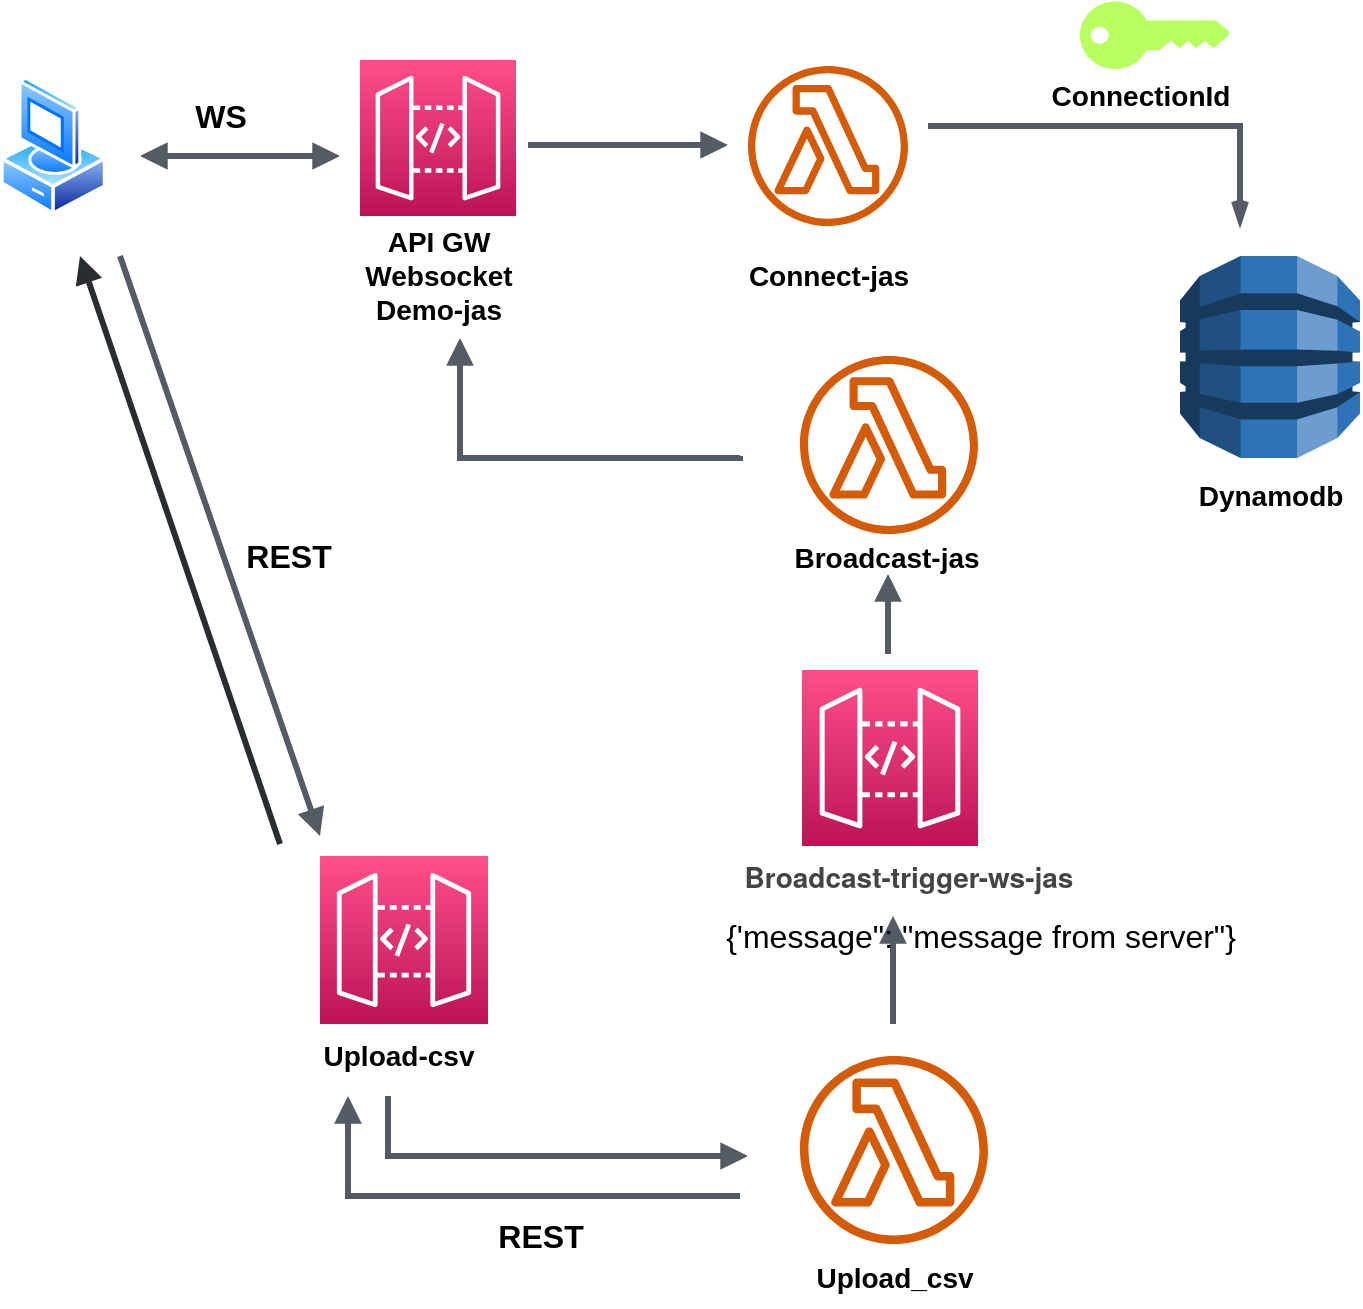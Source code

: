 <mxfile version="18.0.8" type="github">
  <diagram id="rTi6_6Ue5_z2AD2rRxnd" name="Page-1">
    <mxGraphModel dx="805" dy="752" grid="1" gridSize="10" guides="1" tooltips="1" connect="1" arrows="1" fold="1" page="1" pageScale="1" pageWidth="827" pageHeight="1169" math="0" shadow="0">
      <root>
        <mxCell id="0" />
        <mxCell id="1" parent="0" />
        <mxCell id="bZUuZDFxQb43LK0sP3E3-1" value="" style="aspect=fixed;perimeter=ellipsePerimeter;html=1;align=center;shadow=0;dashed=0;spacingTop=3;image;image=img/lib/active_directory/vista_client.svg;" parent="1" vertex="1">
          <mxGeometry x="40" y="200" width="53.2" height="70" as="geometry" />
        </mxCell>
        <mxCell id="bZUuZDFxQb43LK0sP3E3-4" value="" style="edgeStyle=orthogonalEdgeStyle;html=1;endArrow=block;elbow=vertical;startArrow=block;startFill=1;endFill=1;strokeColor=#545B64;rounded=0;strokeWidth=3;" parent="1" edge="1">
          <mxGeometry width="100" relative="1" as="geometry">
            <mxPoint x="110" y="240" as="sourcePoint" />
            <mxPoint x="210" y="240" as="targetPoint" />
            <Array as="points">
              <mxPoint x="160" y="240" />
              <mxPoint x="160" y="240" />
            </Array>
          </mxGeometry>
        </mxCell>
        <mxCell id="bZUuZDFxQb43LK0sP3E3-8" value="" style="sketch=0;points=[[0,0,0],[0.25,0,0],[0.5,0,0],[0.75,0,0],[1,0,0],[0,1,0],[0.25,1,0],[0.5,1,0],[0.75,1,0],[1,1,0],[0,0.25,0],[0,0.5,0],[0,0.75,0],[1,0.25,0],[1,0.5,0],[1,0.75,0]];outlineConnect=0;fontColor=#232F3E;gradientColor=#FF4F8B;gradientDirection=north;fillColor=#BC1356;strokeColor=#ffffff;dashed=0;verticalLabelPosition=bottom;verticalAlign=top;align=center;html=1;fontSize=12;fontStyle=0;aspect=fixed;shape=mxgraph.aws4.resourceIcon;resIcon=mxgraph.aws4.api_gateway;" parent="1" vertex="1">
          <mxGeometry x="220" y="192" width="78" height="78" as="geometry" />
        </mxCell>
        <mxCell id="bZUuZDFxQb43LK0sP3E3-9" value="&lt;font style=&quot;font-size: 14px;&quot;&gt;&lt;b&gt;API GW&lt;br&gt;Websocket&lt;br&gt;Demo-jas&lt;/b&gt;&lt;br&gt;&lt;/font&gt;" style="text;html=1;resizable=0;autosize=1;align=center;verticalAlign=middle;points=[];fillColor=none;strokeColor=none;rounded=0;" parent="1" vertex="1">
          <mxGeometry x="214" y="275" width="90" height="50" as="geometry" />
        </mxCell>
        <mxCell id="bZUuZDFxQb43LK0sP3E3-10" value="" style="edgeStyle=orthogonalEdgeStyle;html=1;endArrow=block;elbow=vertical;startArrow=none;endFill=1;strokeColor=#545B64;rounded=0;fontSize=14;strokeWidth=3;" parent="1" edge="1">
          <mxGeometry width="100" relative="1" as="geometry">
            <mxPoint x="304" y="234.5" as="sourcePoint" />
            <mxPoint x="404" y="234.5" as="targetPoint" />
            <Array as="points">
              <mxPoint x="354" y="234.5" />
              <mxPoint x="354" y="234.5" />
            </Array>
          </mxGeometry>
        </mxCell>
        <mxCell id="bZUuZDFxQb43LK0sP3E3-11" value="" style="sketch=0;outlineConnect=0;fontColor=#232F3E;gradientColor=none;fillColor=#D45B07;strokeColor=none;dashed=0;verticalLabelPosition=bottom;verticalAlign=top;align=center;html=1;fontSize=12;fontStyle=0;aspect=fixed;pointerEvents=1;shape=mxgraph.aws4.lambda_function;" parent="1" vertex="1">
          <mxGeometry x="414" y="195" width="80" height="80" as="geometry" />
        </mxCell>
        <mxCell id="bZUuZDFxQb43LK0sP3E3-12" value="&lt;b&gt;Connect-jas&lt;/b&gt;" style="text;html=1;resizable=0;autosize=1;align=center;verticalAlign=middle;points=[];fillColor=none;strokeColor=none;rounded=0;fontSize=14;" parent="1" vertex="1">
          <mxGeometry x="404" y="290" width="100" height="20" as="geometry" />
        </mxCell>
        <mxCell id="8N_Um-1NhGKdSEiVzg2h-1" value="" style="outlineConnect=0;dashed=0;verticalLabelPosition=bottom;verticalAlign=top;align=center;html=1;shape=mxgraph.aws3.dynamo_db;fillColor=#2E73B8;gradientColor=none;fontSize=14;" vertex="1" parent="1">
          <mxGeometry x="630" y="290" width="90" height="101" as="geometry" />
        </mxCell>
        <mxCell id="8N_Um-1NhGKdSEiVzg2h-2" value="" style="edgeStyle=orthogonalEdgeStyle;html=1;endArrow=openThin;elbow=vertical;startArrow=none;endFill=0;strokeColor=#545B64;rounded=0;fontSize=14;strokeWidth=3;" edge="1" parent="1">
          <mxGeometry width="100" relative="1" as="geometry">
            <mxPoint x="504" y="225" as="sourcePoint" />
            <mxPoint x="660" y="275" as="targetPoint" />
            <Array as="points">
              <mxPoint x="660" y="225" />
              <mxPoint x="660" y="275" />
            </Array>
          </mxGeometry>
        </mxCell>
        <mxCell id="8N_Um-1NhGKdSEiVzg2h-3" value="&lt;b&gt;ConnectionId&lt;/b&gt;" style="text;html=1;resizable=0;autosize=1;align=center;verticalAlign=middle;points=[];fillColor=none;strokeColor=none;rounded=0;fontSize=14;" vertex="1" parent="1">
          <mxGeometry x="560" y="200" width="100" height="20" as="geometry" />
        </mxCell>
        <mxCell id="8N_Um-1NhGKdSEiVzg2h-4" value="" style="points=[[0,0.5,0],[0.24,0,0],[0.5,0.28,0],[0.995,0.475,0],[0.5,0.72,0],[0.24,1,0]];verticalLabelPosition=bottom;sketch=0;html=1;verticalAlign=top;aspect=fixed;align=center;pointerEvents=1;shape=mxgraph.cisco19.key;fillColor=#BAFF61;strokeColor=#d6b656;fontSize=14;" vertex="1" parent="1">
          <mxGeometry x="580" y="162.75" width="75" height="33.75" as="geometry" />
        </mxCell>
        <mxCell id="8N_Um-1NhGKdSEiVzg2h-5" value="&lt;font style=&quot;font-size: 14px;&quot;&gt;&lt;b&gt;Dynamodb&lt;/b&gt;&lt;/font&gt;" style="text;html=1;resizable=0;autosize=1;align=center;verticalAlign=middle;points=[];fillColor=none;strokeColor=none;rounded=0;fontSize=14;" vertex="1" parent="1">
          <mxGeometry x="630" y="400" width="90" height="20" as="geometry" />
        </mxCell>
        <mxCell id="8N_Um-1NhGKdSEiVzg2h-7" value="" style="edgeStyle=orthogonalEdgeStyle;html=1;endArrow=none;elbow=vertical;startArrow=block;startFill=1;strokeColor=#545B64;rounded=0;fontSize=14;strokeWidth=3;" edge="1" parent="1">
          <mxGeometry width="100" relative="1" as="geometry">
            <mxPoint x="270" y="331" as="sourcePoint" />
            <mxPoint x="410" y="390" as="targetPoint" />
            <Array as="points">
              <mxPoint x="270" y="391" />
            </Array>
          </mxGeometry>
        </mxCell>
        <mxCell id="8N_Um-1NhGKdSEiVzg2h-9" value="" style="sketch=0;outlineConnect=0;fontColor=#232F3E;gradientColor=none;fillColor=#D45B07;strokeColor=none;dashed=0;verticalLabelPosition=bottom;verticalAlign=top;align=center;html=1;fontSize=12;fontStyle=0;aspect=fixed;pointerEvents=1;shape=mxgraph.aws4.lambda_function;" vertex="1" parent="1">
          <mxGeometry x="440" y="340" width="89" height="89" as="geometry" />
        </mxCell>
        <mxCell id="8N_Um-1NhGKdSEiVzg2h-10" value="&lt;b&gt;Broadcast-jas&lt;br&gt;&lt;br&gt;&lt;/b&gt;" style="text;html=1;resizable=0;autosize=1;align=center;verticalAlign=middle;points=[];fillColor=none;strokeColor=none;rounded=0;fontSize=14;strokeWidth=3;" vertex="1" parent="1">
          <mxGeometry x="428" y="429" width="110" height="40" as="geometry" />
        </mxCell>
        <mxCell id="8N_Um-1NhGKdSEiVzg2h-11" value="" style="sketch=0;points=[[0,0,0],[0.25,0,0],[0.5,0,0],[0.75,0,0],[1,0,0],[0,1,0],[0.25,1,0],[0.5,1,0],[0.75,1,0],[1,1,0],[0,0.25,0],[0,0.5,0],[0,0.75,0],[1,0.25,0],[1,0.5,0],[1,0.75,0]];outlineConnect=0;fontColor=#232F3E;gradientColor=#FF4F8B;gradientDirection=north;fillColor=#BC1356;strokeColor=#ffffff;dashed=0;verticalLabelPosition=bottom;verticalAlign=top;align=center;html=1;fontSize=12;fontStyle=0;aspect=fixed;shape=mxgraph.aws4.resourceIcon;resIcon=mxgraph.aws4.api_gateway;" vertex="1" parent="1">
          <mxGeometry x="441" y="497" width="88" height="88" as="geometry" />
        </mxCell>
        <mxCell id="8N_Um-1NhGKdSEiVzg2h-12" value="" style="edgeStyle=orthogonalEdgeStyle;html=1;endArrow=none;elbow=vertical;startArrow=block;startFill=1;strokeColor=#545B64;rounded=0;fontSize=14;strokeWidth=3;" edge="1" parent="1">
          <mxGeometry width="100" relative="1" as="geometry">
            <mxPoint x="484" y="449" as="sourcePoint" />
            <mxPoint x="484" y="489" as="targetPoint" />
          </mxGeometry>
        </mxCell>
        <mxCell id="8N_Um-1NhGKdSEiVzg2h-13" value="&lt;div style=&quot;text-align: left;&quot;&gt;&lt;font face=&quot;Helvetica Neue, Arial, Helvetica, sans-serif&quot; color=&quot;#444444&quot;&gt;&lt;span style=&quot;background-color: rgb(255, 255, 255);&quot;&gt;&lt;b&gt;Broadcast-trigger-ws-jas&lt;/b&gt;&lt;/span&gt;&lt;/font&gt;&lt;/div&gt;" style="text;html=1;resizable=0;autosize=1;align=center;verticalAlign=middle;points=[];fillColor=none;strokeColor=none;rounded=0;fontSize=14;" vertex="1" parent="1">
          <mxGeometry x="404" y="590" width="180" height="20" as="geometry" />
        </mxCell>
        <mxCell id="8N_Um-1NhGKdSEiVzg2h-14" value="" style="sketch=0;points=[[0,0,0],[0.25,0,0],[0.5,0,0],[0.75,0,0],[1,0,0],[0,1,0],[0.25,1,0],[0.5,1,0],[0.75,1,0],[1,1,0],[0,0.25,0],[0,0.5,0],[0,0.75,0],[1,0.25,0],[1,0.5,0],[1,0.75,0]];outlineConnect=0;fontColor=#232F3E;gradientColor=#FF4F8B;gradientDirection=north;fillColor=#BC1356;strokeColor=#ffffff;dashed=0;verticalLabelPosition=bottom;verticalAlign=top;align=center;html=1;fontSize=12;fontStyle=0;aspect=fixed;shape=mxgraph.aws4.resourceIcon;resIcon=mxgraph.aws4.api_gateway;" vertex="1" parent="1">
          <mxGeometry x="200" y="590" width="84" height="84" as="geometry" />
        </mxCell>
        <mxCell id="8N_Um-1NhGKdSEiVzg2h-15" value="&lt;b&gt;Upload-csv&lt;/b&gt;" style="text;html=1;align=center;verticalAlign=middle;resizable=0;points=[];autosize=1;strokeColor=none;fillColor=none;fontSize=14;" vertex="1" parent="1">
          <mxGeometry x="194" y="680" width="90" height="20" as="geometry" />
        </mxCell>
        <mxCell id="8N_Um-1NhGKdSEiVzg2h-16" value="" style="html=1;endArrow=none;elbow=vertical;startArrow=block;startFill=1;strokeColor=#292C30;rounded=0;fontSize=14;strokeWidth=3;" edge="1" parent="1">
          <mxGeometry width="100" relative="1" as="geometry">
            <mxPoint x="80" y="290" as="sourcePoint" />
            <mxPoint x="180" y="584" as="targetPoint" />
          </mxGeometry>
        </mxCell>
        <mxCell id="8N_Um-1NhGKdSEiVzg2h-17" value="" style="html=1;endArrow=block;elbow=vertical;startArrow=none;endFill=1;strokeColor=#545B64;rounded=0;fontSize=14;strokeWidth=3;" edge="1" parent="1">
          <mxGeometry width="100" relative="1" as="geometry">
            <mxPoint x="100" y="290" as="sourcePoint" />
            <mxPoint x="200" y="580" as="targetPoint" />
          </mxGeometry>
        </mxCell>
        <mxCell id="8N_Um-1NhGKdSEiVzg2h-18" value="&lt;b&gt;&lt;font style=&quot;font-size: 16px;&quot;&gt;WS&lt;/font&gt;&lt;/b&gt;" style="text;html=1;align=center;verticalAlign=middle;resizable=0;points=[];autosize=1;strokeColor=none;fillColor=none;fontSize=14;" vertex="1" parent="1">
          <mxGeometry x="130" y="210" width="40" height="20" as="geometry" />
        </mxCell>
        <mxCell id="8N_Um-1NhGKdSEiVzg2h-19" value="&lt;font style=&quot;font-size: 16px;&quot;&gt;&lt;b&gt;REST&lt;/b&gt;&lt;/font&gt;" style="text;html=1;align=center;verticalAlign=middle;resizable=0;points=[];autosize=1;strokeColor=none;fillColor=none;fontSize=14;" vertex="1" parent="1">
          <mxGeometry x="154" y="430" width="60" height="20" as="geometry" />
        </mxCell>
        <mxCell id="8N_Um-1NhGKdSEiVzg2h-20" value="" style="sketch=0;outlineConnect=0;fontColor=#232F3E;gradientColor=none;fillColor=#D45B07;strokeColor=none;dashed=0;verticalLabelPosition=bottom;verticalAlign=top;align=center;html=1;fontSize=12;fontStyle=0;aspect=fixed;pointerEvents=1;shape=mxgraph.aws4.lambda_function;" vertex="1" parent="1">
          <mxGeometry x="440" y="690" width="94" height="94" as="geometry" />
        </mxCell>
        <mxCell id="8N_Um-1NhGKdSEiVzg2h-21" value="" style="edgeStyle=orthogonalEdgeStyle;html=1;endArrow=block;elbow=vertical;startArrow=none;endFill=1;strokeColor=#545B64;rounded=0;fontSize=16;strokeWidth=3;" edge="1" parent="1">
          <mxGeometry width="100" relative="1" as="geometry">
            <mxPoint x="234" y="710" as="sourcePoint" />
            <mxPoint x="414" y="740" as="targetPoint" />
            <Array as="points">
              <mxPoint x="234" y="740" />
            </Array>
          </mxGeometry>
        </mxCell>
        <mxCell id="8N_Um-1NhGKdSEiVzg2h-23" value="" style="edgeStyle=orthogonalEdgeStyle;html=1;endArrow=none;elbow=vertical;startArrow=block;startFill=1;strokeColor=#545B64;rounded=0;fontSize=16;strokeWidth=3;" edge="1" parent="1">
          <mxGeometry width="100" relative="1" as="geometry">
            <mxPoint x="486.5" y="620" as="sourcePoint" />
            <mxPoint x="486.5" y="674" as="targetPoint" />
            <Array as="points">
              <mxPoint x="486.5" y="650" />
              <mxPoint x="486.5" y="650" />
            </Array>
          </mxGeometry>
        </mxCell>
        <mxCell id="8N_Um-1NhGKdSEiVzg2h-26" value="" style="edgeStyle=orthogonalEdgeStyle;html=1;endArrow=none;elbow=vertical;startArrow=block;startFill=1;strokeColor=#545B64;rounded=0;fontSize=16;strokeWidth=3;" edge="1" parent="1">
          <mxGeometry width="100" relative="1" as="geometry">
            <mxPoint x="214" y="710" as="sourcePoint" />
            <mxPoint x="410" y="760" as="targetPoint" />
            <Array as="points">
              <mxPoint x="214" y="710" />
              <mxPoint x="214" y="760" />
            </Array>
          </mxGeometry>
        </mxCell>
        <mxCell id="8N_Um-1NhGKdSEiVzg2h-27" value="&lt;b&gt;REST&lt;/b&gt;" style="text;html=1;align=center;verticalAlign=middle;resizable=0;points=[];autosize=1;strokeColor=none;fillColor=none;fontSize=16;" vertex="1" parent="1">
          <mxGeometry x="280" y="770" width="60" height="20" as="geometry" />
        </mxCell>
        <mxCell id="8N_Um-1NhGKdSEiVzg2h-28" value="{&#39;message&quot;: &quot;message from server&quot;}" style="text;html=1;align=center;verticalAlign=middle;resizable=0;points=[];autosize=1;strokeColor=none;fillColor=none;fontSize=16;" vertex="1" parent="1">
          <mxGeometry x="395" y="620" width="270" height="20" as="geometry" />
        </mxCell>
        <mxCell id="8N_Um-1NhGKdSEiVzg2h-29" value="&lt;font style=&quot;font-size: 14px;&quot;&gt;&lt;b&gt;Upload_csv&lt;/b&gt;&lt;/font&gt;" style="text;html=1;resizable=0;autosize=1;align=center;verticalAlign=middle;points=[];fillColor=none;strokeColor=none;rounded=0;fontSize=16;" vertex="1" parent="1">
          <mxGeometry x="442" y="785" width="90" height="30" as="geometry" />
        </mxCell>
      </root>
    </mxGraphModel>
  </diagram>
</mxfile>
